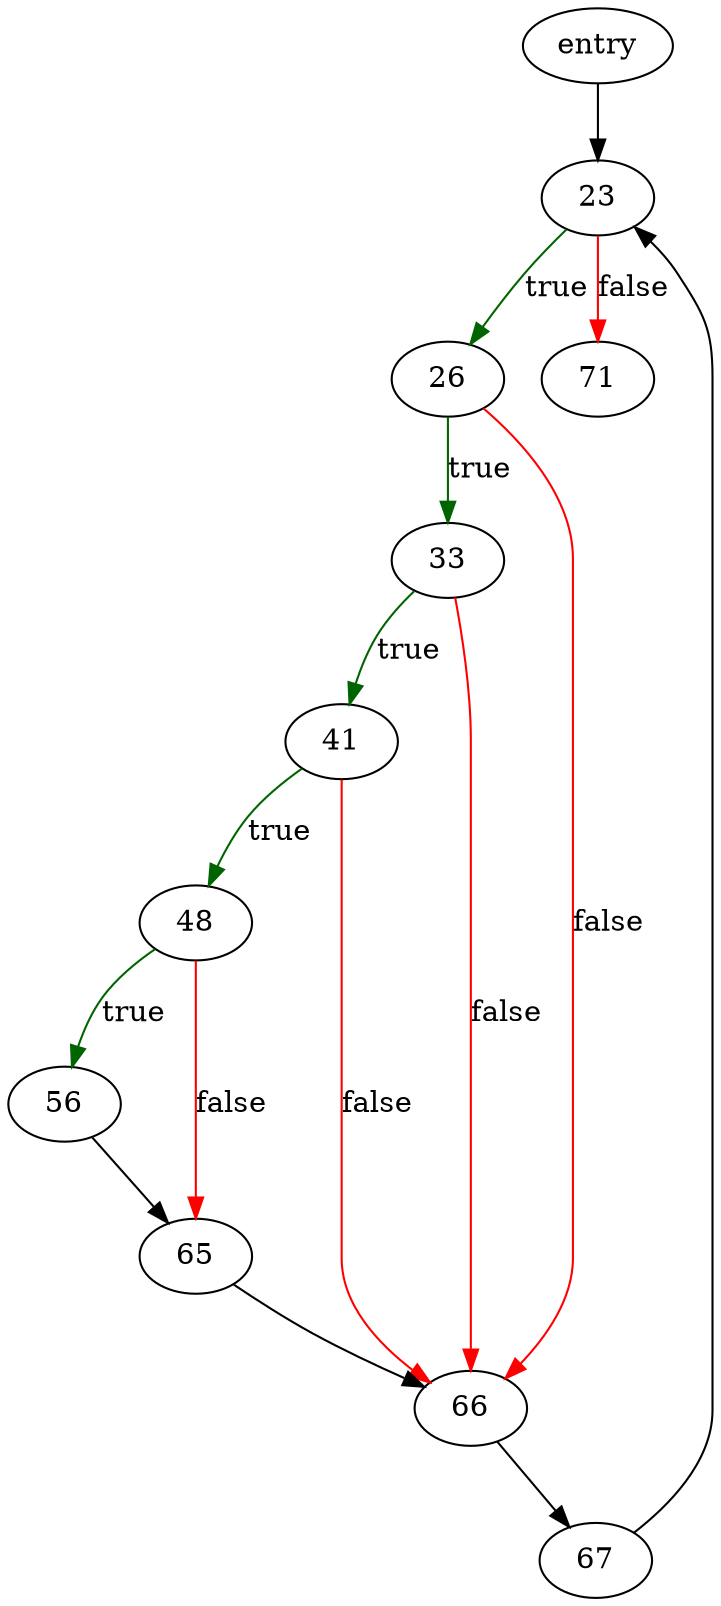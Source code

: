 digraph "sqlite3TriggerColmask" {
	// Node definitions.
	7 [label=entry];
	23;
	26;
	33;
	41;
	48;
	56;
	65;
	66;
	67;
	71;

	// Edge definitions.
	7 -> 23;
	23 -> 26 [
		color=darkgreen
		label=true
	];
	23 -> 71 [
		color=red
		label=false
	];
	26 -> 33 [
		color=darkgreen
		label=true
	];
	26 -> 66 [
		color=red
		label=false
	];
	33 -> 41 [
		color=darkgreen
		label=true
	];
	33 -> 66 [
		color=red
		label=false
	];
	41 -> 48 [
		color=darkgreen
		label=true
	];
	41 -> 66 [
		color=red
		label=false
	];
	48 -> 56 [
		color=darkgreen
		label=true
	];
	48 -> 65 [
		color=red
		label=false
	];
	56 -> 65;
	65 -> 66;
	66 -> 67;
	67 -> 23;
}